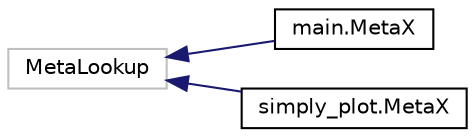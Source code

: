 digraph "Graphical Class Hierarchy"
{
 // INTERACTIVE_SVG=YES
 // LATEX_PDF_SIZE
  edge [fontname="Helvetica",fontsize="10",labelfontname="Helvetica",labelfontsize="10"];
  node [fontname="Helvetica",fontsize="10",shape=record];
  rankdir="LR";
  Node155 [label="MetaLookup",height=0.2,width=0.4,color="grey75", fillcolor="white", style="filled",tooltip=" "];
  Node155 -> Node0 [dir="back",color="midnightblue",fontsize="10",style="solid",fontname="Helvetica"];
  Node0 [label="main.MetaX",height=0.2,width=0.4,color="black", fillcolor="white", style="filled",URL="$classmain_1_1_meta_x.html",tooltip=" "];
  Node155 -> Node157 [dir="back",color="midnightblue",fontsize="10",style="solid",fontname="Helvetica"];
  Node157 [label="simply_plot.MetaX",height=0.2,width=0.4,color="black", fillcolor="white", style="filled",URL="$classsimply__plot_1_1_meta_x.html",tooltip=" "];
}

